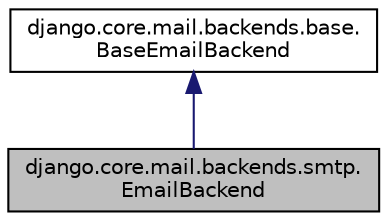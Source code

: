 digraph "django.core.mail.backends.smtp.EmailBackend"
{
 // LATEX_PDF_SIZE
  edge [fontname="Helvetica",fontsize="10",labelfontname="Helvetica",labelfontsize="10"];
  node [fontname="Helvetica",fontsize="10",shape=record];
  Node1 [label="django.core.mail.backends.smtp.\lEmailBackend",height=0.2,width=0.4,color="black", fillcolor="grey75", style="filled", fontcolor="black",tooltip=" "];
  Node2 -> Node1 [dir="back",color="midnightblue",fontsize="10",style="solid",fontname="Helvetica"];
  Node2 [label="django.core.mail.backends.base.\lBaseEmailBackend",height=0.2,width=0.4,color="black", fillcolor="white", style="filled",URL="$d5/da1/classdjango_1_1core_1_1mail_1_1backends_1_1base_1_1_base_email_backend.html",tooltip=" "];
}
